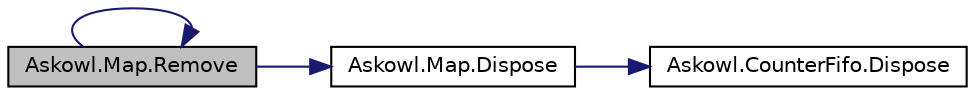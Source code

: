 digraph "Askowl.Map.Remove"
{
 // INTERACTIVE_SVG=YES
  bgcolor="transparent";
  edge [fontname="Helvetica",fontsize="10",labelfontname="Helvetica",labelfontsize="10"];
  node [fontname="Helvetica",fontsize="10",shape=record];
  rankdir="LR";
  Node9 [label="Askowl.Map.Remove",height=0.2,width=0.4,color="black", fillcolor="grey75", style="filled", fontcolor="black"];
  Node9 -> Node9 [color="midnightblue",fontsize="10",style="solid",fontname="Helvetica"];
  Node9 -> Node10 [color="midnightblue",fontsize="10",style="solid",fontname="Helvetica"];
  Node10 [label="Askowl.Map.Dispose",height=0.2,width=0.4,color="black",URL="$class_askowl_1_1_map.html#afe1f6e0280ec9fca458fcc613de633a0",tooltip="Remove all entries - calling Dispose() on each one "];
  Node10 -> Node11 [color="midnightblue",fontsize="10",style="solid",fontname="Helvetica"];
  Node11 [label="Askowl.CounterFifo.Dispose",height=0.2,width=0.4,color="black",URL="$class_askowl_1_1_counter_fifo.html#a92f77f9bdc4520b96a408f875f34903a"];
}
